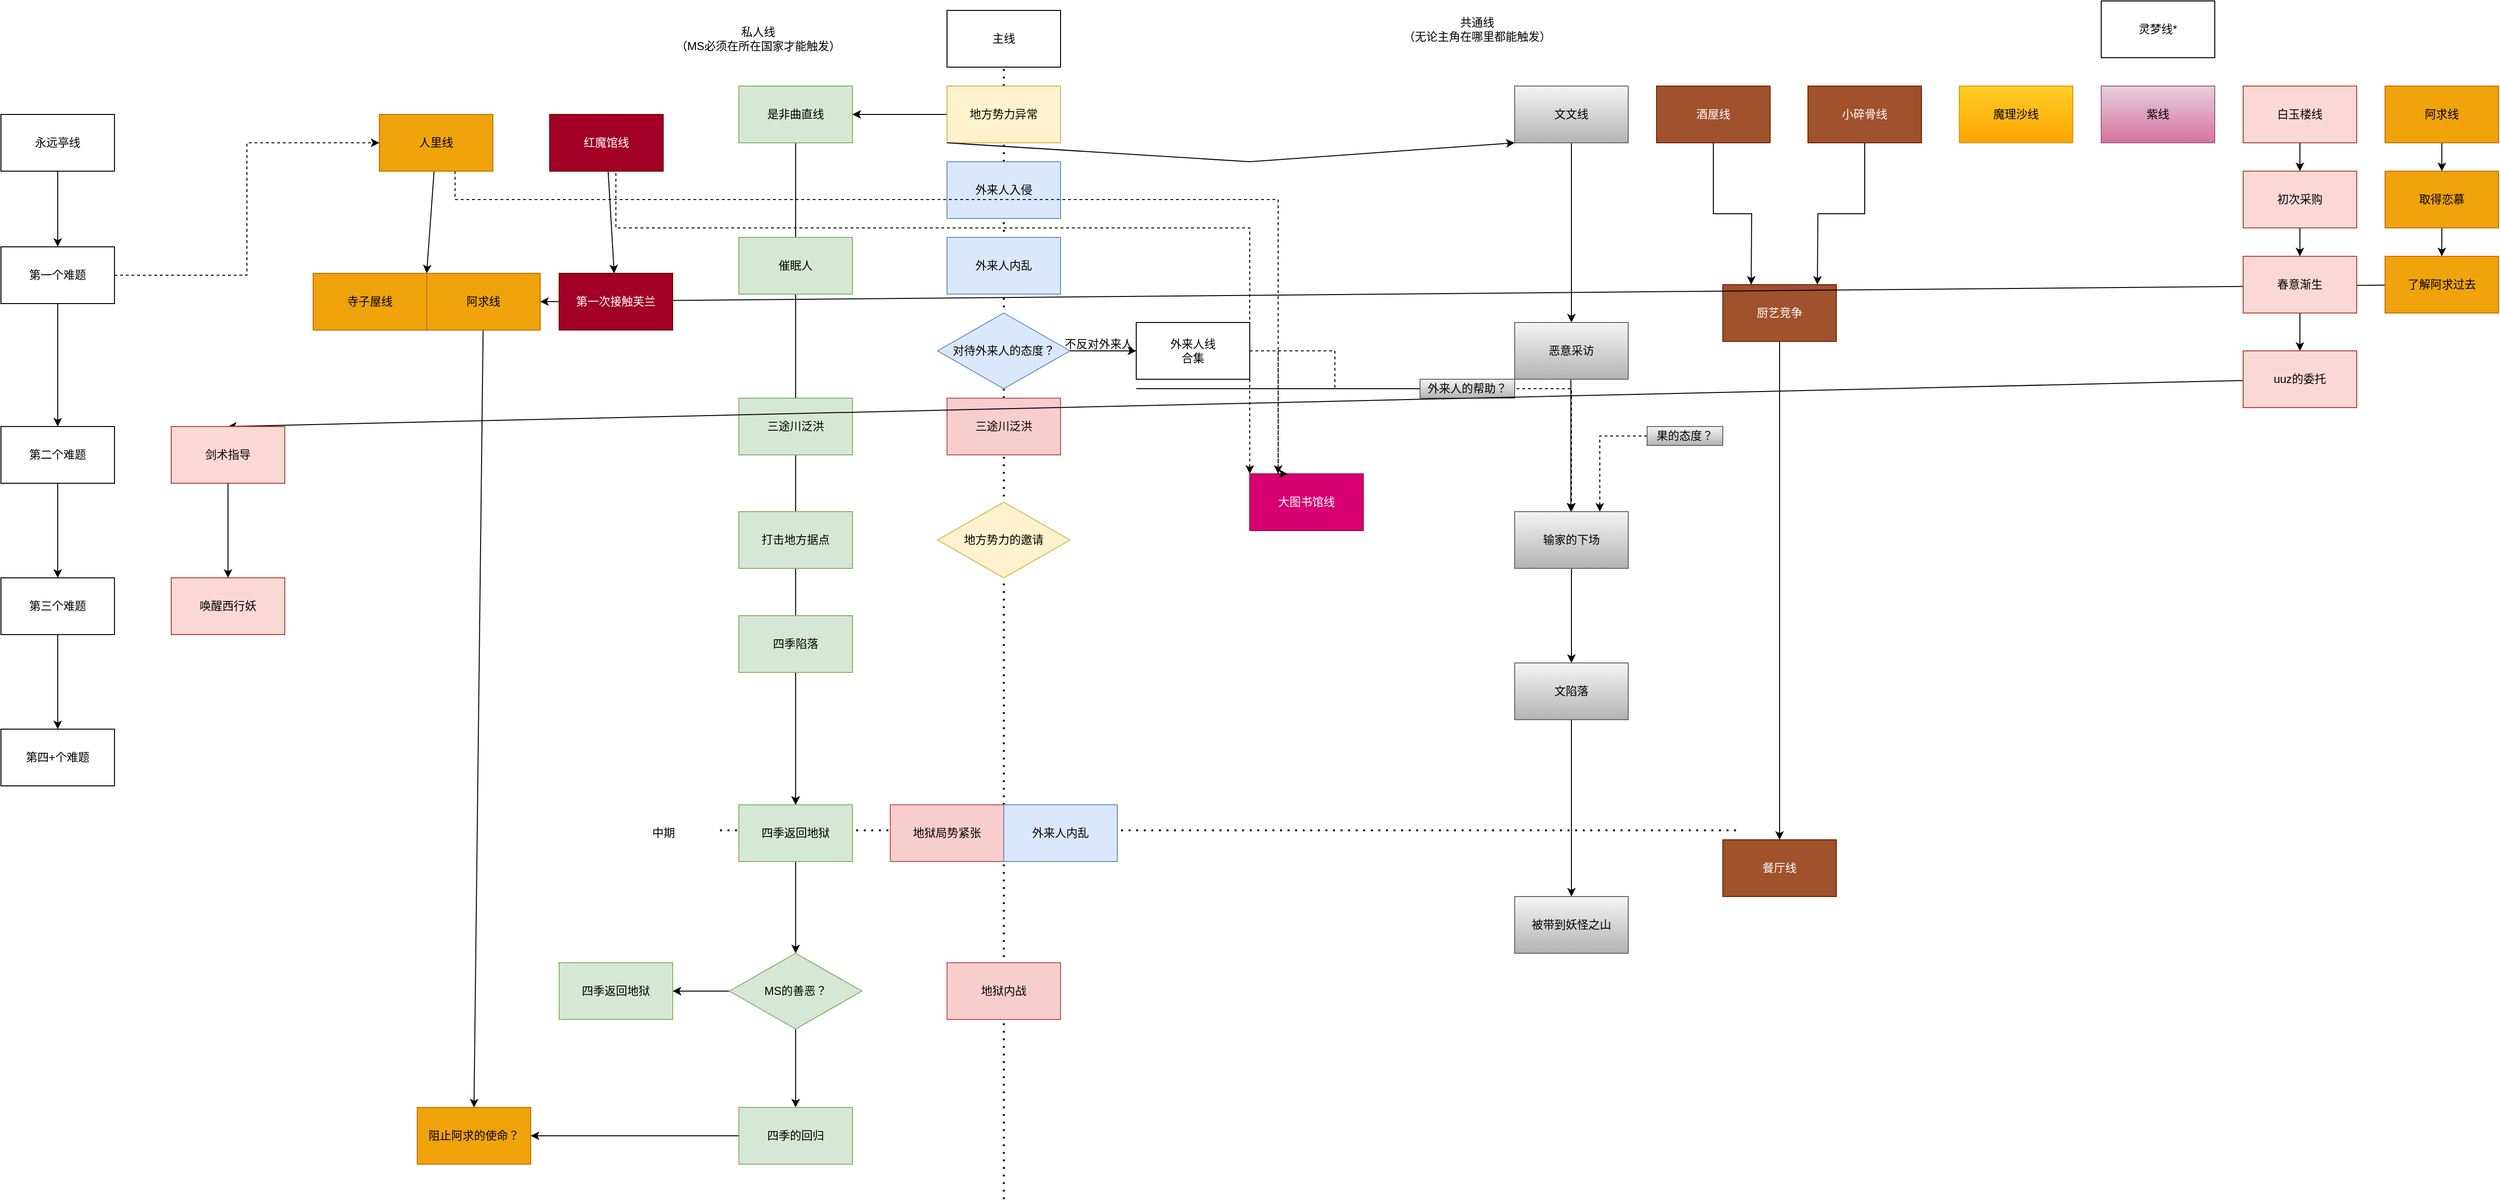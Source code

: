 <mxfile>
    <diagram name="Page-1" id="L5VvSbgIv-qnuuuo98ui">
        <mxGraphModel dx="2987" dy="2689" grid="1" gridSize="10" guides="1" tooltips="1" connect="1" arrows="1" fold="1" page="1" pageScale="1" pageWidth="827" pageHeight="1169" math="0" shadow="0">
            <root>
                <mxCell id="0"/>
                <mxCell id="1" parent="0"/>
                <mxCell id="lchFBxMFuY_sYou9zwt9-76" value="" style="endArrow=none;dashed=1;html=1;dashPattern=1 3;strokeWidth=2;rounded=0;entryX=0;entryY=1;entryDx=0;entryDy=0;" parent="1" target="lchFBxMFuY_sYou9zwt9-75" edge="1">
                    <mxGeometry width="50" height="50" relative="1" as="geometry">
                        <mxPoint x="500" y="817" as="sourcePoint"/>
                        <mxPoint x="440" y="337" as="targetPoint"/>
                    </mxGeometry>
                </mxCell>
                <mxCell id="lchFBxMFuY_sYou9zwt9-45" style="edgeStyle=orthogonalEdgeStyle;rounded=0;orthogonalLoop=1;jettySize=auto;html=1;entryX=0.5;entryY=0;entryDx=0;entryDy=0;fontColor=#000000;" parent="1" source="lchFBxMFuY_sYou9zwt9-25" target="lchFBxMFuY_sYou9zwt9-31" edge="1">
                    <mxGeometry relative="1" as="geometry"/>
                </mxCell>
                <mxCell id="lchFBxMFuY_sYou9zwt9-46" value="" style="endArrow=none;dashed=1;html=1;dashPattern=1 3;strokeWidth=2;rounded=0;entryX=0.5;entryY=1;entryDx=0;entryDy=0;fontColor=#000000;" parent="1" source="lchFBxMFuY_sYou9zwt9-36" target="lchFBxMFuY_sYou9zwt9-34" edge="1">
                    <mxGeometry width="50" height="50" relative="1" as="geometry">
                        <mxPoint x="500" y="-30" as="sourcePoint"/>
                        <mxPoint x="500" y="-380" as="targetPoint"/>
                    </mxGeometry>
                </mxCell>
                <mxCell id="lchFBxMFuY_sYou9zwt9-41" value="" style="endArrow=none;dashed=1;html=1;dashPattern=1 3;strokeWidth=2;rounded=0;exitX=0;exitY=0;exitDx=0;exitDy=0;entryX=0.5;entryY=1;entryDx=0;entryDy=0;" parent="1" source="lchFBxMFuY_sYou9zwt9-75" edge="1" target="lchFBxMFuY_sYou9zwt9-47">
                    <mxGeometry width="50" height="50" relative="1" as="geometry">
                        <mxPoint x="440" y="630" as="sourcePoint"/>
                        <mxPoint x="500" y="190" as="targetPoint"/>
                    </mxGeometry>
                </mxCell>
                <mxCell id="e9xZvWaZCkbL1x6hrkqf-1" value="主线" style="rounded=0;whiteSpace=wrap;html=1;" parent="1" vertex="1">
                    <mxGeometry x="440" y="-440" width="120" height="60" as="geometry"/>
                </mxCell>
                <mxCell id="1iO8aYmXcBPLB2JT0Dpb-5" style="edgeStyle=orthogonalEdgeStyle;rounded=0;orthogonalLoop=1;jettySize=auto;html=1;exitX=0.75;exitY=1;exitDx=0;exitDy=0;dashed=1;" parent="1" source="1iO8aYmXcBPLB2JT0Dpb-1" target="1iO8aYmXcBPLB2JT0Dpb-3" edge="1">
                    <mxGeometry relative="1" as="geometry">
                        <Array as="points">
                            <mxPoint x="110" y="-310"/>
                            <mxPoint x="90" y="-310"/>
                            <mxPoint x="90" y="-210"/>
                            <mxPoint x="760" y="-210"/>
                        </Array>
                    </mxGeometry>
                </mxCell>
                <mxCell id="27" style="edgeStyle=none;html=1;fontColor=#000000;" edge="1" parent="1" source="1iO8aYmXcBPLB2JT0Dpb-1" target="26">
                    <mxGeometry relative="1" as="geometry"/>
                </mxCell>
                <mxCell id="1iO8aYmXcBPLB2JT0Dpb-1" value="红魔馆线" style="rounded=0;whiteSpace=wrap;html=1;fillColor=#a20025;fontColor=#ffffff;strokeColor=#6F0000;" parent="1" vertex="1">
                    <mxGeometry x="20" y="-330" width="120" height="60" as="geometry"/>
                </mxCell>
                <mxCell id="1iO8aYmXcBPLB2JT0Dpb-3" value="大图书馆线" style="whiteSpace=wrap;html=1;fillColor=#d80073;fontColor=#ffffff;strokeColor=#A50040;" parent="1" vertex="1">
                    <mxGeometry x="760" y="50" width="120" height="60" as="geometry"/>
                </mxCell>
                <mxCell id="lchFBxMFuY_sYou9zwt9-1" value="" style="endArrow=none;dashed=1;html=1;dashPattern=1 3;strokeWidth=2;rounded=0;entryX=0.5;entryY=1;entryDx=0;entryDy=0;" parent="1" source="lchFBxMFuY_sYou9zwt9-34" target="e9xZvWaZCkbL1x6hrkqf-1" edge="1">
                    <mxGeometry width="50" height="50" relative="1" as="geometry">
                        <mxPoint x="500" y="400" as="sourcePoint"/>
                        <mxPoint x="500" y="-320" as="targetPoint"/>
                    </mxGeometry>
                </mxCell>
                <mxCell id="lchFBxMFuY_sYou9zwt9-3" value="共通线&lt;br&gt;（无论主角在哪里都能触发）" style="text;html=1;align=center;verticalAlign=middle;resizable=0;points=[];autosize=1;strokeColor=none;fillColor=none;" parent="1" vertex="1">
                    <mxGeometry x="910" y="-440" width="180" height="40" as="geometry"/>
                </mxCell>
                <mxCell id="lchFBxMFuY_sYou9zwt9-4" value="私人线&lt;br&gt;（MS必须在所在国家才能触发）" style="text;html=1;align=center;verticalAlign=middle;resizable=0;points=[];autosize=1;strokeColor=none;fillColor=none;" parent="1" vertex="1">
                    <mxGeometry x="140" y="-430" width="200" height="40" as="geometry"/>
                </mxCell>
                <mxCell id="lchFBxMFuY_sYou9zwt9-17" value="" style="endArrow=none;dashed=1;html=1;dashPattern=1 3;strokeWidth=2;rounded=0;" parent="1" edge="1">
                    <mxGeometry width="50" height="50" relative="1" as="geometry">
                        <mxPoint x="200" y="427" as="sourcePoint"/>
                        <mxPoint x="1280" y="427" as="targetPoint"/>
                    </mxGeometry>
                </mxCell>
                <mxCell id="lchFBxMFuY_sYou9zwt9-18" value="中期" style="text;html=1;align=center;verticalAlign=middle;resizable=0;points=[];autosize=1;strokeColor=none;fillColor=none;" parent="1" vertex="1">
                    <mxGeometry x="115" y="415" width="50" height="30" as="geometry"/>
                </mxCell>
                <mxCell id="lchFBxMFuY_sYou9zwt9-22" value="地狱局势紧张" style="rounded=0;whiteSpace=wrap;html=1;fillColor=#f8cecc;strokeColor=#b85450;fontColor=#000000;" parent="1" vertex="1">
                    <mxGeometry x="380" y="400" width="120" height="60" as="geometry"/>
                </mxCell>
                <mxCell id="lchFBxMFuY_sYou9zwt9-23" value="三途川泛洪" style="rounded=0;whiteSpace=wrap;html=1;fillColor=#d5e8d4;strokeColor=#82b366;fontColor=#000000;" parent="1" vertex="1">
                    <mxGeometry x="220" y="-30" width="120" height="60" as="geometry"/>
                </mxCell>
                <mxCell id="lchFBxMFuY_sYou9zwt9-32" style="edgeStyle=orthogonalEdgeStyle;rounded=0;orthogonalLoop=1;jettySize=auto;html=1;entryX=0.5;entryY=0;entryDx=0;entryDy=0;fontColor=#000000;" parent="1" source="lchFBxMFuY_sYou9zwt9-24" target="lchFBxMFuY_sYou9zwt9-31" edge="1">
                    <mxGeometry relative="1" as="geometry"/>
                </mxCell>
                <mxCell id="lchFBxMFuY_sYou9zwt9-24" value="打击地方据点" style="rounded=0;whiteSpace=wrap;html=1;fillColor=#d5e8d4;strokeColor=#82b366;fontColor=#000000;" parent="1" vertex="1">
                    <mxGeometry x="220" y="90" width="120" height="60" as="geometry"/>
                </mxCell>
                <mxCell id="lchFBxMFuY_sYou9zwt9-25" value="是非曲直线" style="rounded=0;whiteSpace=wrap;html=1;fillColor=#d5e8d4;strokeColor=#82b366;fontColor=#000000;" parent="1" vertex="1">
                    <mxGeometry x="220" y="-360" width="120" height="60" as="geometry"/>
                </mxCell>
                <mxCell id="lchFBxMFuY_sYou9zwt9-27" value="催眠人" style="rounded=0;whiteSpace=wrap;html=1;fillColor=#d5e8d4;strokeColor=#82b366;fontColor=#000000;" parent="1" vertex="1">
                    <mxGeometry x="220" y="-200" width="120" height="60" as="geometry"/>
                </mxCell>
                <mxCell id="lchFBxMFuY_sYou9zwt9-44" style="edgeStyle=orthogonalEdgeStyle;rounded=0;orthogonalLoop=1;jettySize=auto;html=1;entryX=0.5;entryY=0;entryDx=0;entryDy=0;" parent="1" source="lchFBxMFuY_sYou9zwt9-31" target="lchFBxMFuY_sYou9zwt9-43" edge="1">
                    <mxGeometry relative="1" as="geometry">
                        <mxPoint x="280" y="517" as="targetPoint"/>
                    </mxGeometry>
                </mxCell>
                <mxCell id="lchFBxMFuY_sYou9zwt9-31" value="四季返回地狱" style="rounded=0;whiteSpace=wrap;html=1;fillColor=#d5e8d4;strokeColor=#82b366;fontColor=#000000;" parent="1" vertex="1">
                    <mxGeometry x="220" y="400" width="120" height="60" as="geometry"/>
                </mxCell>
                <mxCell id="lchFBxMFuY_sYou9zwt9-33" value="地狱内战" style="rounded=0;whiteSpace=wrap;html=1;fillColor=#f8cecc;strokeColor=#b85450;fontColor=#000000;" parent="1" vertex="1">
                    <mxGeometry x="440" y="567" width="120" height="60" as="geometry"/>
                </mxCell>
                <mxCell id="lchFBxMFuY_sYou9zwt9-35" value="外来人内乱" style="rounded=0;whiteSpace=wrap;html=1;fillColor=#dae8fc;strokeColor=#6c8ebf;fontColor=#000000;" parent="1" vertex="1">
                    <mxGeometry x="440" y="-200" width="120" height="60" as="geometry"/>
                </mxCell>
                <mxCell id="lchFBxMFuY_sYou9zwt9-37" value="" style="endArrow=none;dashed=1;html=1;dashPattern=1 3;strokeWidth=2;rounded=0;entryX=0.5;entryY=1;entryDx=0;entryDy=0;fontColor=#000000;" parent="1" target="lchFBxMFuY_sYou9zwt9-36" edge="1">
                    <mxGeometry width="50" height="50" relative="1" as="geometry">
                        <mxPoint x="500" y="90" as="sourcePoint"/>
                        <mxPoint x="500" y="-380" as="targetPoint"/>
                    </mxGeometry>
                </mxCell>
                <mxCell id="lchFBxMFuY_sYou9zwt9-36" value="三途川泛洪" style="rounded=0;whiteSpace=wrap;html=1;fillColor=#f8cecc;strokeColor=#b85450;fontColor=#000000;" parent="1" vertex="1">
                    <mxGeometry x="440" y="-30" width="120" height="60" as="geometry"/>
                </mxCell>
                <mxCell id="lchFBxMFuY_sYou9zwt9-48" style="edgeStyle=orthogonalEdgeStyle;rounded=0;orthogonalLoop=1;jettySize=auto;html=1;dashed=1;" parent="1" source="lchFBxMFuY_sYou9zwt9-66" target="1iO8aYmXcBPLB2JT0Dpb-3" edge="1">
                    <mxGeometry relative="1" as="geometry">
                        <Array as="points">
                            <mxPoint x="790" y="-80"/>
                        </Array>
                    </mxGeometry>
                </mxCell>
                <mxCell id="lchFBxMFuY_sYou9zwt9-38" value="对待外来人的态度？" style="rhombus;whiteSpace=wrap;html=1;fillColor=#dae8fc;strokeColor=#6c8ebf;fontColor=#000000;" parent="1" vertex="1">
                    <mxGeometry x="430" y="-120" width="140" height="80" as="geometry"/>
                </mxCell>
                <mxCell id="lchFBxMFuY_sYou9zwt9-56" style="edgeStyle=orthogonalEdgeStyle;rounded=0;orthogonalLoop=1;jettySize=auto;html=1;fontColor=#000000;" parent="1" source="lchFBxMFuY_sYou9zwt9-39" target="lchFBxMFuY_sYou9zwt9-25" edge="1">
                    <mxGeometry relative="1" as="geometry"/>
                </mxCell>
                <mxCell id="lchFBxMFuY_sYou9zwt9-39" value="地方势力异常" style="rounded=0;whiteSpace=wrap;html=1;fillColor=#fff2cc;strokeColor=#d6b656;fontColor=#000000;" parent="1" vertex="1">
                    <mxGeometry x="440" y="-360" width="120" height="60" as="geometry"/>
                </mxCell>
                <mxCell id="33" style="edgeStyle=none;html=1;fontColor=#000000;" edge="1" parent="1" source="lchFBxMFuY_sYou9zwt9-43" target="36">
                    <mxGeometry relative="1" as="geometry">
                        <mxPoint x="280" y="690" as="targetPoint"/>
                    </mxGeometry>
                </mxCell>
                <mxCell id="34" style="edgeStyle=none;html=1;fontColor=#000000;" edge="1" parent="1" source="lchFBxMFuY_sYou9zwt9-43">
                    <mxGeometry relative="1" as="geometry">
                        <mxPoint x="150" y="597" as="targetPoint"/>
                    </mxGeometry>
                </mxCell>
                <mxCell id="lchFBxMFuY_sYou9zwt9-43" value="MS的善恶？" style="rhombus;whiteSpace=wrap;html=1;fillColor=#d5e8d4;strokeColor=#82b366;fontColor=#000000;" parent="1" vertex="1">
                    <mxGeometry x="210" y="557" width="140" height="80" as="geometry"/>
                </mxCell>
                <mxCell id="lchFBxMFuY_sYou9zwt9-34" value="外来人入侵" style="rounded=0;whiteSpace=wrap;html=1;fillColor=#dae8fc;strokeColor=#6c8ebf;fontColor=#000000;" parent="1" vertex="1">
                    <mxGeometry x="440" y="-280" width="120" height="60" as="geometry"/>
                </mxCell>
                <mxCell id="lchFBxMFuY_sYou9zwt9-47" value="地方势力的邀请" style="rhombus;whiteSpace=wrap;html=1;fillColor=#fff2cc;strokeColor=#d6b656;fontColor=#000000;" parent="1" vertex="1">
                    <mxGeometry x="430" y="80" width="140" height="80" as="geometry"/>
                </mxCell>
                <mxCell id="lchFBxMFuY_sYou9zwt9-55" style="edgeStyle=orthogonalEdgeStyle;rounded=0;orthogonalLoop=1;jettySize=auto;html=1;entryX=0.5;entryY=0;entryDx=0;entryDy=0;fontColor=#000000;" parent="1" source="lchFBxMFuY_sYou9zwt9-50" target="lchFBxMFuY_sYou9zwt9-54" edge="1">
                    <mxGeometry relative="1" as="geometry"/>
                </mxCell>
                <mxCell id="lchFBxMFuY_sYou9zwt9-50" value="文文线" style="rounded=0;whiteSpace=wrap;html=1;fillColor=#f5f5f5;strokeColor=#666666;gradientColor=#b3b3b3;fontColor=#000000;" parent="1" vertex="1">
                    <mxGeometry x="1040" y="-360" width="120" height="60" as="geometry"/>
                </mxCell>
                <mxCell id="lchFBxMFuY_sYou9zwt9-53" value="" style="endArrow=classic;html=1;rounded=0;entryX=0;entryY=1;entryDx=0;entryDy=0;" parent="1" target="lchFBxMFuY_sYou9zwt9-50" edge="1">
                    <mxGeometry width="50" height="50" relative="1" as="geometry">
                        <mxPoint x="440" y="-300" as="sourcePoint"/>
                        <mxPoint x="490" y="-350" as="targetPoint"/>
                        <Array as="points">
                            <mxPoint x="760" y="-280"/>
                        </Array>
                    </mxGeometry>
                </mxCell>
                <mxCell id="lchFBxMFuY_sYou9zwt9-70" style="edgeStyle=orthogonalEdgeStyle;rounded=0;orthogonalLoop=1;jettySize=auto;html=1;fontColor=#000000;" parent="1" edge="1">
                    <mxGeometry relative="1" as="geometry">
                        <mxPoint x="1099.41" y="-50" as="sourcePoint"/>
                        <mxPoint x="1099.41" y="90" as="targetPoint"/>
                    </mxGeometry>
                </mxCell>
                <mxCell id="lchFBxMFuY_sYou9zwt9-54" value="恶意采访" style="rounded=0;whiteSpace=wrap;html=1;fillColor=#f5f5f5;strokeColor=#666666;gradientColor=#b3b3b3;fontColor=#000000;" parent="1" vertex="1">
                    <mxGeometry x="1040" y="-110" width="120" height="60" as="geometry"/>
                </mxCell>
                <mxCell id="lchFBxMFuY_sYou9zwt9-58" value="不反对外来人" style="text;html=1;align=center;verticalAlign=middle;resizable=0;points=[];autosize=1;strokeColor=none;fillColor=none;" parent="1" vertex="1">
                    <mxGeometry x="550" y="-102" width="100" height="30" as="geometry"/>
                </mxCell>
                <mxCell id="lchFBxMFuY_sYou9zwt9-59" style="edgeStyle=orthogonalEdgeStyle;rounded=0;orthogonalLoop=1;jettySize=auto;html=1;" parent="1" source="lchFBxMFuY_sYou9zwt9-60" edge="1">
                    <mxGeometry relative="1" as="geometry">
                        <mxPoint x="1290.0" y="-150" as="targetPoint"/>
                    </mxGeometry>
                </mxCell>
                <mxCell id="lchFBxMFuY_sYou9zwt9-60" value="酒屋线" style="rounded=0;whiteSpace=wrap;html=1;fillColor=#a0522d;fontColor=#ffffff;strokeColor=#6D1F00;" parent="1" vertex="1">
                    <mxGeometry x="1190" y="-360" width="120" height="60" as="geometry"/>
                </mxCell>
                <mxCell id="lchFBxMFuY_sYou9zwt9-61" style="edgeStyle=orthogonalEdgeStyle;rounded=0;orthogonalLoop=1;jettySize=auto;html=1;" parent="1" source="lchFBxMFuY_sYou9zwt9-62" edge="1">
                    <mxGeometry relative="1" as="geometry">
                        <mxPoint x="1360.0" y="-150" as="targetPoint"/>
                    </mxGeometry>
                </mxCell>
                <mxCell id="lchFBxMFuY_sYou9zwt9-62" value="小碎骨线" style="rounded=0;whiteSpace=wrap;html=1;fillColor=#a0522d;fontColor=#ffffff;strokeColor=#6D1F00;" parent="1" vertex="1">
                    <mxGeometry x="1350" y="-360" width="120" height="60" as="geometry"/>
                </mxCell>
                <mxCell id="lchFBxMFuY_sYou9zwt9-63" style="edgeStyle=orthogonalEdgeStyle;rounded=0;orthogonalLoop=1;jettySize=auto;html=1;entryX=0.5;entryY=0;entryDx=0;entryDy=0;" parent="1" source="lchFBxMFuY_sYou9zwt9-64" target="lchFBxMFuY_sYou9zwt9-65" edge="1">
                    <mxGeometry relative="1" as="geometry">
                        <mxPoint x="1320" y="90" as="targetPoint"/>
                    </mxGeometry>
                </mxCell>
                <mxCell id="lchFBxMFuY_sYou9zwt9-64" value="厨艺竞争" style="rounded=0;whiteSpace=wrap;html=1;fillColor=#a0522d;fontColor=#ffffff;strokeColor=#6D1F00;" parent="1" vertex="1">
                    <mxGeometry x="1260" y="-150" width="120" height="60" as="geometry"/>
                </mxCell>
                <mxCell id="lchFBxMFuY_sYou9zwt9-65" value="餐厅线" style="whiteSpace=wrap;html=1;fillColor=#a0522d;fontColor=#ffffff;strokeColor=#6D1F00;" parent="1" vertex="1">
                    <mxGeometry x="1260" y="437" width="120" height="60" as="geometry"/>
                </mxCell>
                <mxCell id="lchFBxMFuY_sYou9zwt9-67" value="" style="edgeStyle=orthogonalEdgeStyle;rounded=0;orthogonalLoop=1;jettySize=auto;html=1;" parent="1" source="lchFBxMFuY_sYou9zwt9-38" target="lchFBxMFuY_sYou9zwt9-66" edge="1">
                    <mxGeometry relative="1" as="geometry">
                        <mxPoint x="570" y="-80" as="sourcePoint"/>
                        <mxPoint x="860" y="-30" as="targetPoint"/>
                        <Array as="points"/>
                    </mxGeometry>
                </mxCell>
                <mxCell id="lchFBxMFuY_sYou9zwt9-72" style="edgeStyle=orthogonalEdgeStyle;rounded=0;orthogonalLoop=1;jettySize=auto;html=1;dashed=1;startArrow=none;" parent="1" source="6" target="lchFBxMFuY_sYou9zwt9-69" edge="1">
                    <mxGeometry relative="1" as="geometry">
                        <Array as="points">
                            <mxPoint x="640" y="-40"/>
                            <mxPoint x="1070" y="-40"/>
                        </Array>
                    </mxGeometry>
                </mxCell>
                <mxCell id="lchFBxMFuY_sYou9zwt9-66" value="外来人线&lt;div&gt;合集&lt;/div&gt;" style="rounded=0;whiteSpace=wrap;html=1;" parent="1" vertex="1">
                    <mxGeometry x="640" y="-110" width="120" height="60" as="geometry"/>
                </mxCell>
                <mxCell id="lchFBxMFuY_sYou9zwt9-71" style="edgeStyle=orthogonalEdgeStyle;rounded=0;orthogonalLoop=1;jettySize=auto;html=1;fontColor=#000000;" parent="1" source="lchFBxMFuY_sYou9zwt9-69" edge="1">
                    <mxGeometry relative="1" as="geometry">
                        <mxPoint x="1100" y="250" as="targetPoint"/>
                    </mxGeometry>
                </mxCell>
                <mxCell id="lchFBxMFuY_sYou9zwt9-69" value="输家的下场" style="rounded=0;whiteSpace=wrap;html=1;fillColor=#f5f5f5;strokeColor=#666666;gradientColor=#b3b3b3;fontColor=#000000;" parent="1" vertex="1">
                    <mxGeometry x="1040" y="90" width="120" height="60" as="geometry"/>
                </mxCell>
                <mxCell id="lchFBxMFuY_sYou9zwt9-74" style="edgeStyle=orthogonalEdgeStyle;rounded=0;orthogonalLoop=1;jettySize=auto;html=1;entryX=0.75;entryY=0;entryDx=0;entryDy=0;dashed=1;" parent="1" source="lchFBxMFuY_sYou9zwt9-73" target="lchFBxMFuY_sYou9zwt9-69" edge="1">
                    <mxGeometry relative="1" as="geometry"/>
                </mxCell>
                <mxCell id="lchFBxMFuY_sYou9zwt9-73" value="果的态度？" style="rounded=0;whiteSpace=wrap;html=1;fillColor=#f5f5f5;strokeColor=#666666;gradientColor=#b3b3b3;fontColor=#000000;" parent="1" vertex="1">
                    <mxGeometry x="1180" width="80" height="20" as="geometry"/>
                </mxCell>
                <mxCell id="lchFBxMFuY_sYou9zwt9-75" value="外来人内乱" style="rounded=0;whiteSpace=wrap;html=1;fillColor=#dae8fc;strokeColor=#6c8ebf;fontColor=#000000;" parent="1" vertex="1">
                    <mxGeometry x="500" y="400" width="120" height="60" as="geometry"/>
                </mxCell>
                <mxCell id="42" style="edgeStyle=none;html=1;entryX=0.5;entryY=0;entryDx=0;entryDy=0;fontColor=#000000;" edge="1" parent="1" source="lchFBxMFuY_sYou9zwt9-77" target="41">
                    <mxGeometry relative="1" as="geometry"/>
                </mxCell>
                <mxCell id="lchFBxMFuY_sYou9zwt9-77" value="文陷落" style="rounded=0;whiteSpace=wrap;html=1;fillColor=#f5f5f5;strokeColor=#666666;gradientColor=#b3b3b3;fontColor=#000000;" parent="1" vertex="1">
                    <mxGeometry x="1040" y="250" width="120" height="60" as="geometry"/>
                </mxCell>
                <mxCell id="lchFBxMFuY_sYou9zwt9-78" value="四季陷落" style="rounded=0;whiteSpace=wrap;html=1;fillColor=#d5e8d4;strokeColor=#82b366;fontColor=#000000;" parent="1" vertex="1">
                    <mxGeometry x="220" y="200" width="120" height="60" as="geometry"/>
                </mxCell>
                <mxCell id="lchFBxMFuY_sYou9zwt9-79" value="魔理沙线" style="rounded=0;whiteSpace=wrap;html=1;fillColor=#ffcd28;gradientColor=#ffa500;strokeColor=#d79b00;" parent="1" vertex="1">
                    <mxGeometry x="1510" y="-360" width="120" height="60" as="geometry"/>
                </mxCell>
                <mxCell id="lchFBxMFuY_sYou9zwt9-80" value="灵梦线*" style="rounded=0;whiteSpace=wrap;html=1;" parent="1" vertex="1">
                    <mxGeometry x="1660" y="-450" width="120" height="60" as="geometry"/>
                </mxCell>
                <mxCell id="lchFBxMFuY_sYou9zwt9-81" value="紫线" style="rounded=0;whiteSpace=wrap;html=1;fillColor=#e6d0de;gradientColor=#d5739d;strokeColor=#996185;" parent="1" vertex="1">
                    <mxGeometry x="1660" y="-360" width="120" height="60" as="geometry"/>
                </mxCell>
                <mxCell id="16" style="edgeStyle=none;html=1;fontColor=#000000;" edge="1" parent="1" source="lchFBxMFuY_sYou9zwt9-82" target="13">
                    <mxGeometry relative="1" as="geometry"/>
                </mxCell>
                <mxCell id="lchFBxMFuY_sYou9zwt9-82" value="白玉楼线" style="rounded=0;whiteSpace=wrap;html=1;fillColor=#fad9d5;strokeColor=#ae4132;fontColor=#000000;" parent="1" vertex="1">
                    <mxGeometry x="1810" y="-360" width="120" height="60" as="geometry"/>
                </mxCell>
                <mxCell id="lchFBxMFuY_sYou9zwt9-84" style="edgeStyle=orthogonalEdgeStyle;rounded=0;orthogonalLoop=1;jettySize=auto;html=1;dashed=1;" parent="1" source="lchFBxMFuY_sYou9zwt9-83" edge="1">
                    <mxGeometry relative="1" as="geometry">
                        <Array as="points">
                            <mxPoint x="-80" y="-240"/>
                            <mxPoint x="790" y="-240"/>
                        </Array>
                        <mxPoint x="800" y="50" as="targetPoint"/>
                    </mxGeometry>
                </mxCell>
                <mxCell id="3" style="edgeStyle=none;html=1;entryX=1;entryY=0;entryDx=0;entryDy=0;" edge="1" parent="1" source="lchFBxMFuY_sYou9zwt9-83" target="4">
                    <mxGeometry relative="1" as="geometry">
                        <mxPoint x="-100" y="-180" as="targetPoint"/>
                    </mxGeometry>
                </mxCell>
                <mxCell id="lchFBxMFuY_sYou9zwt9-83" value="人里线" style="rounded=0;whiteSpace=wrap;html=1;fillColor=#f0a30a;strokeColor=#BD7000;fontColor=#000000;" parent="1" vertex="1">
                    <mxGeometry x="-160" y="-330" width="120" height="60" as="geometry"/>
                </mxCell>
                <mxCell id="lchFBxMFuY_sYou9zwt9-87" style="edgeStyle=orthogonalEdgeStyle;rounded=0;orthogonalLoop=1;jettySize=auto;html=1;" parent="1" source="lchFBxMFuY_sYou9zwt9-85" target="lchFBxMFuY_sYou9zwt9-86" edge="1">
                    <mxGeometry relative="1" as="geometry"/>
                </mxCell>
                <mxCell id="lchFBxMFuY_sYou9zwt9-85" value="永远亭线" style="rounded=0;whiteSpace=wrap;html=1;" parent="1" vertex="1">
                    <mxGeometry x="-560" y="-330" width="120" height="60" as="geometry"/>
                </mxCell>
                <mxCell id="lchFBxMFuY_sYou9zwt9-88" style="edgeStyle=orthogonalEdgeStyle;rounded=0;orthogonalLoop=1;jettySize=auto;html=1;entryX=0;entryY=0.5;entryDx=0;entryDy=0;dashed=1;" parent="1" source="lchFBxMFuY_sYou9zwt9-86" target="lchFBxMFuY_sYou9zwt9-83" edge="1">
                    <mxGeometry relative="1" as="geometry"/>
                </mxCell>
                <mxCell id="10" style="edgeStyle=none;html=1;entryX=0.5;entryY=0;entryDx=0;entryDy=0;fontColor=#000000;" edge="1" parent="1" source="lchFBxMFuY_sYou9zwt9-86" target="2">
                    <mxGeometry relative="1" as="geometry"/>
                </mxCell>
                <mxCell id="lchFBxMFuY_sYou9zwt9-86" value="第一个难题" style="rounded=0;whiteSpace=wrap;html=1;" parent="1" vertex="1">
                    <mxGeometry x="-560" y="-190" width="120" height="60" as="geometry"/>
                </mxCell>
                <mxCell id="28" style="edgeStyle=none;html=1;entryX=0.5;entryY=0;entryDx=0;entryDy=0;fontColor=#000000;" edge="1" parent="1" source="2" target="24">
                    <mxGeometry relative="1" as="geometry"/>
                </mxCell>
                <mxCell id="2" value="第二个难题" style="rounded=0;whiteSpace=wrap;html=1;" vertex="1" parent="1">
                    <mxGeometry x="-560" width="120" height="60" as="geometry"/>
                </mxCell>
                <mxCell id="4" value="寺子屋线" style="rounded=0;whiteSpace=wrap;html=1;fillColor=#f0a30a;strokeColor=#BD7000;fontColor=#000000;" vertex="1" parent="1">
                    <mxGeometry x="-230" y="-162" width="120" height="60" as="geometry"/>
                </mxCell>
                <mxCell id="7" value="" style="edgeStyle=orthogonalEdgeStyle;rounded=0;orthogonalLoop=1;jettySize=auto;html=1;dashed=1;endArrow=none;" edge="1" parent="1" source="lchFBxMFuY_sYou9zwt9-66" target="6">
                    <mxGeometry relative="1" as="geometry">
                        <Array as="points"/>
                        <mxPoint x="640" y="-50" as="sourcePoint"/>
                        <mxPoint x="1070" y="90" as="targetPoint"/>
                    </mxGeometry>
                </mxCell>
                <mxCell id="6" value="外来人的帮助？" style="rounded=0;whiteSpace=wrap;html=1;fillColor=#f5f5f5;strokeColor=#666666;gradientColor=#b3b3b3;fontColor=#000000;" vertex="1" parent="1">
                    <mxGeometry x="940" y="-50" width="100" height="20" as="geometry"/>
                </mxCell>
                <mxCell id="17" style="edgeStyle=none;html=1;fontColor=#000000;" edge="1" parent="1" source="8" target="12">
                    <mxGeometry relative="1" as="geometry"/>
                </mxCell>
                <mxCell id="8" value="阿求线" style="rounded=0;whiteSpace=wrap;html=1;fillColor=#f0a30a;strokeColor=#BD7000;fontColor=#000000;" vertex="1" parent="1">
                    <mxGeometry x="1960" y="-360" width="120" height="60" as="geometry"/>
                </mxCell>
                <mxCell id="38" style="edgeStyle=none;html=1;entryX=1;entryY=0.5;entryDx=0;entryDy=0;fontColor=#000000;" edge="1" parent="1" source="11" target="25">
                    <mxGeometry relative="1" as="geometry"/>
                </mxCell>
                <mxCell id="11" value="了解阿求过去" style="rounded=0;whiteSpace=wrap;html=1;fillColor=#f0a30a;strokeColor=#BD7000;fontColor=#000000;" vertex="1" parent="1">
                    <mxGeometry x="1960" y="-180" width="120" height="60" as="geometry"/>
                </mxCell>
                <mxCell id="18" style="edgeStyle=none;html=1;fontColor=#000000;" edge="1" parent="1" source="12" target="11">
                    <mxGeometry relative="1" as="geometry"/>
                </mxCell>
                <mxCell id="12" value="取得恋慕" style="rounded=0;whiteSpace=wrap;html=1;fillColor=#f0a30a;strokeColor=#BD7000;fontColor=#000000;" vertex="1" parent="1">
                    <mxGeometry x="1960" y="-270" width="120" height="60" as="geometry"/>
                </mxCell>
                <mxCell id="19" style="edgeStyle=none;html=1;fontColor=#000000;" edge="1" parent="1" source="13" target="14">
                    <mxGeometry relative="1" as="geometry"/>
                </mxCell>
                <mxCell id="13" value="初次采购" style="rounded=0;whiteSpace=wrap;html=1;fillColor=#fad9d5;strokeColor=#ae4132;fontColor=#000000;" vertex="1" parent="1">
                    <mxGeometry x="1810" y="-270" width="120" height="60" as="geometry"/>
                </mxCell>
                <mxCell id="20" style="edgeStyle=none;html=1;fontColor=#000000;" edge="1" parent="1" source="14" target="15">
                    <mxGeometry relative="1" as="geometry"/>
                </mxCell>
                <mxCell id="14" value="春意渐生" style="rounded=0;whiteSpace=wrap;html=1;fillColor=#fad9d5;strokeColor=#ae4132;fontColor=#000000;" vertex="1" parent="1">
                    <mxGeometry x="1810" y="-180" width="120" height="60" as="geometry"/>
                </mxCell>
                <mxCell id="22" style="edgeStyle=none;html=1;fontColor=#000000;entryX=0.5;entryY=0;entryDx=0;entryDy=0;" edge="1" parent="1" source="15" target="23">
                    <mxGeometry relative="1" as="geometry">
                        <mxPoint x="-280" as="targetPoint"/>
                    </mxGeometry>
                </mxCell>
                <mxCell id="15" value="uuz的委托" style="rounded=0;whiteSpace=wrap;html=1;fillColor=#fad9d5;strokeColor=#ae4132;fontColor=#000000;" vertex="1" parent="1">
                    <mxGeometry x="1810" y="-80" width="120" height="60" as="geometry"/>
                </mxCell>
                <mxCell id="39" style="edgeStyle=none;html=1;fontColor=#000000;entryX=0.5;entryY=0;entryDx=0;entryDy=0;" edge="1" parent="1" source="23" target="40">
                    <mxGeometry relative="1" as="geometry">
                        <mxPoint x="-320" y="130" as="targetPoint"/>
                    </mxGeometry>
                </mxCell>
                <mxCell id="23" value="剑术指导" style="rounded=0;whiteSpace=wrap;html=1;fillColor=#fad9d5;strokeColor=#ae4132;fontColor=#000000;" vertex="1" parent="1">
                    <mxGeometry x="-380" width="120" height="60" as="geometry"/>
                </mxCell>
                <mxCell id="30" style="edgeStyle=none;html=1;entryX=0.5;entryY=0;entryDx=0;entryDy=0;fontColor=#000000;" edge="1" parent="1" source="24" target="29">
                    <mxGeometry relative="1" as="geometry"/>
                </mxCell>
                <mxCell id="24" value="第三个难题" style="rounded=0;whiteSpace=wrap;html=1;" vertex="1" parent="1">
                    <mxGeometry x="-560" y="160" width="120" height="60" as="geometry"/>
                </mxCell>
                <mxCell id="32" style="edgeStyle=none;html=1;entryX=0.5;entryY=0;entryDx=0;entryDy=0;fontColor=#000000;" edge="1" parent="1" source="25" target="31">
                    <mxGeometry relative="1" as="geometry"/>
                </mxCell>
                <mxCell id="25" value="阿求线" style="rounded=0;whiteSpace=wrap;html=1;fillColor=#f0a30a;strokeColor=#BD7000;fontColor=#000000;" vertex="1" parent="1">
                    <mxGeometry x="-110" y="-162" width="120" height="60" as="geometry"/>
                </mxCell>
                <mxCell id="26" value="第一次接触芙兰" style="rounded=0;whiteSpace=wrap;html=1;fillColor=#a20025;fontColor=#ffffff;strokeColor=#6F0000;" vertex="1" parent="1">
                    <mxGeometry x="30" y="-162" width="120" height="60" as="geometry"/>
                </mxCell>
                <mxCell id="29" value="第四+个难题" style="rounded=0;whiteSpace=wrap;html=1;" vertex="1" parent="1">
                    <mxGeometry x="-560" y="320" width="120" height="60" as="geometry"/>
                </mxCell>
                <mxCell id="31" value="阻止阿求的使命？" style="rounded=0;whiteSpace=wrap;html=1;fillColor=#f0a30a;strokeColor=#BD7000;fontColor=#000000;" vertex="1" parent="1">
                    <mxGeometry x="-120" y="720" width="120" height="60" as="geometry"/>
                </mxCell>
                <mxCell id="35" value="四季返回地狱" style="rounded=0;whiteSpace=wrap;html=1;fillColor=#d5e8d4;strokeColor=#82b366;fontColor=#000000;" vertex="1" parent="1">
                    <mxGeometry x="30" y="567" width="120" height="60" as="geometry"/>
                </mxCell>
                <mxCell id="37" style="edgeStyle=none;html=1;entryX=1;entryY=0.5;entryDx=0;entryDy=0;fontColor=#000000;" edge="1" parent="1" source="36" target="31">
                    <mxGeometry relative="1" as="geometry"/>
                </mxCell>
                <mxCell id="36" value="四季的回归" style="rounded=0;whiteSpace=wrap;html=1;fillColor=#d5e8d4;strokeColor=#82b366;fontColor=#000000;" vertex="1" parent="1">
                    <mxGeometry x="220" y="720" width="120" height="60" as="geometry"/>
                </mxCell>
                <mxCell id="40" value="唤醒西行妖" style="rounded=0;whiteSpace=wrap;html=1;fillColor=#fad9d5;strokeColor=#ae4132;fontColor=#000000;" vertex="1" parent="1">
                    <mxGeometry x="-380" y="160" width="120" height="60" as="geometry"/>
                </mxCell>
                <mxCell id="41" value="被带到妖怪之山" style="rounded=0;whiteSpace=wrap;html=1;fillColor=#f5f5f5;strokeColor=#666666;gradientColor=#b3b3b3;fontColor=#000000;" vertex="1" parent="1">
                    <mxGeometry x="1040" y="497" width="120" height="60" as="geometry"/>
                </mxCell>
            </root>
        </mxGraphModel>
    </diagram>
</mxfile>